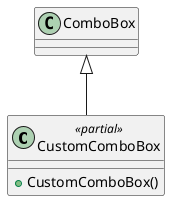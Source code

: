 @startuml
class CustomComboBox <<partial>> {
    + CustomComboBox()
}
ComboBox <|-- CustomComboBox
@enduml
